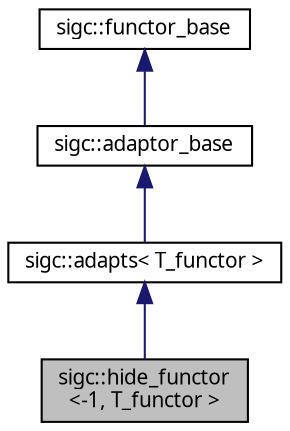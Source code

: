 digraph "sigc::hide_functor&lt;-1, T_functor &gt;"
{
  edge [fontname="Sans",fontsize="10",labelfontname="Sans",labelfontsize="10"];
  node [fontname="Sans",fontsize="10",shape=record];
  Node1 [label="sigc::hide_functor\l\<-1, T_functor \>",height=0.2,width=0.4,color="black", fillcolor="grey75", style="filled" fontcolor="black"];
  Node2 -> Node1 [dir="back",color="midnightblue",fontsize="10",style="solid",fontname="Sans"];
  Node2 [label="sigc::adapts\< T_functor \>",height=0.2,width=0.4,color="black", fillcolor="white", style="filled",URL="$structsigc_1_1adapts.html",tooltip="Base type for adaptors."];
  Node3 -> Node2 [dir="back",color="midnightblue",fontsize="10",style="solid",fontname="Sans"];
  Node3 [label="sigc::adaptor_base",height=0.2,width=0.4,color="black", fillcolor="white", style="filled",URL="$structsigc_1_1adaptor__base.html",tooltip="A hint to the compiler."];
  Node4 -> Node3 [dir="back",color="midnightblue",fontsize="10",style="solid",fontname="Sans"];
  Node4 [label="sigc::functor_base",height=0.2,width=0.4,color="black", fillcolor="white", style="filled",URL="$structsigc_1_1functor__base.html",tooltip="A hint to the compiler."];
}
